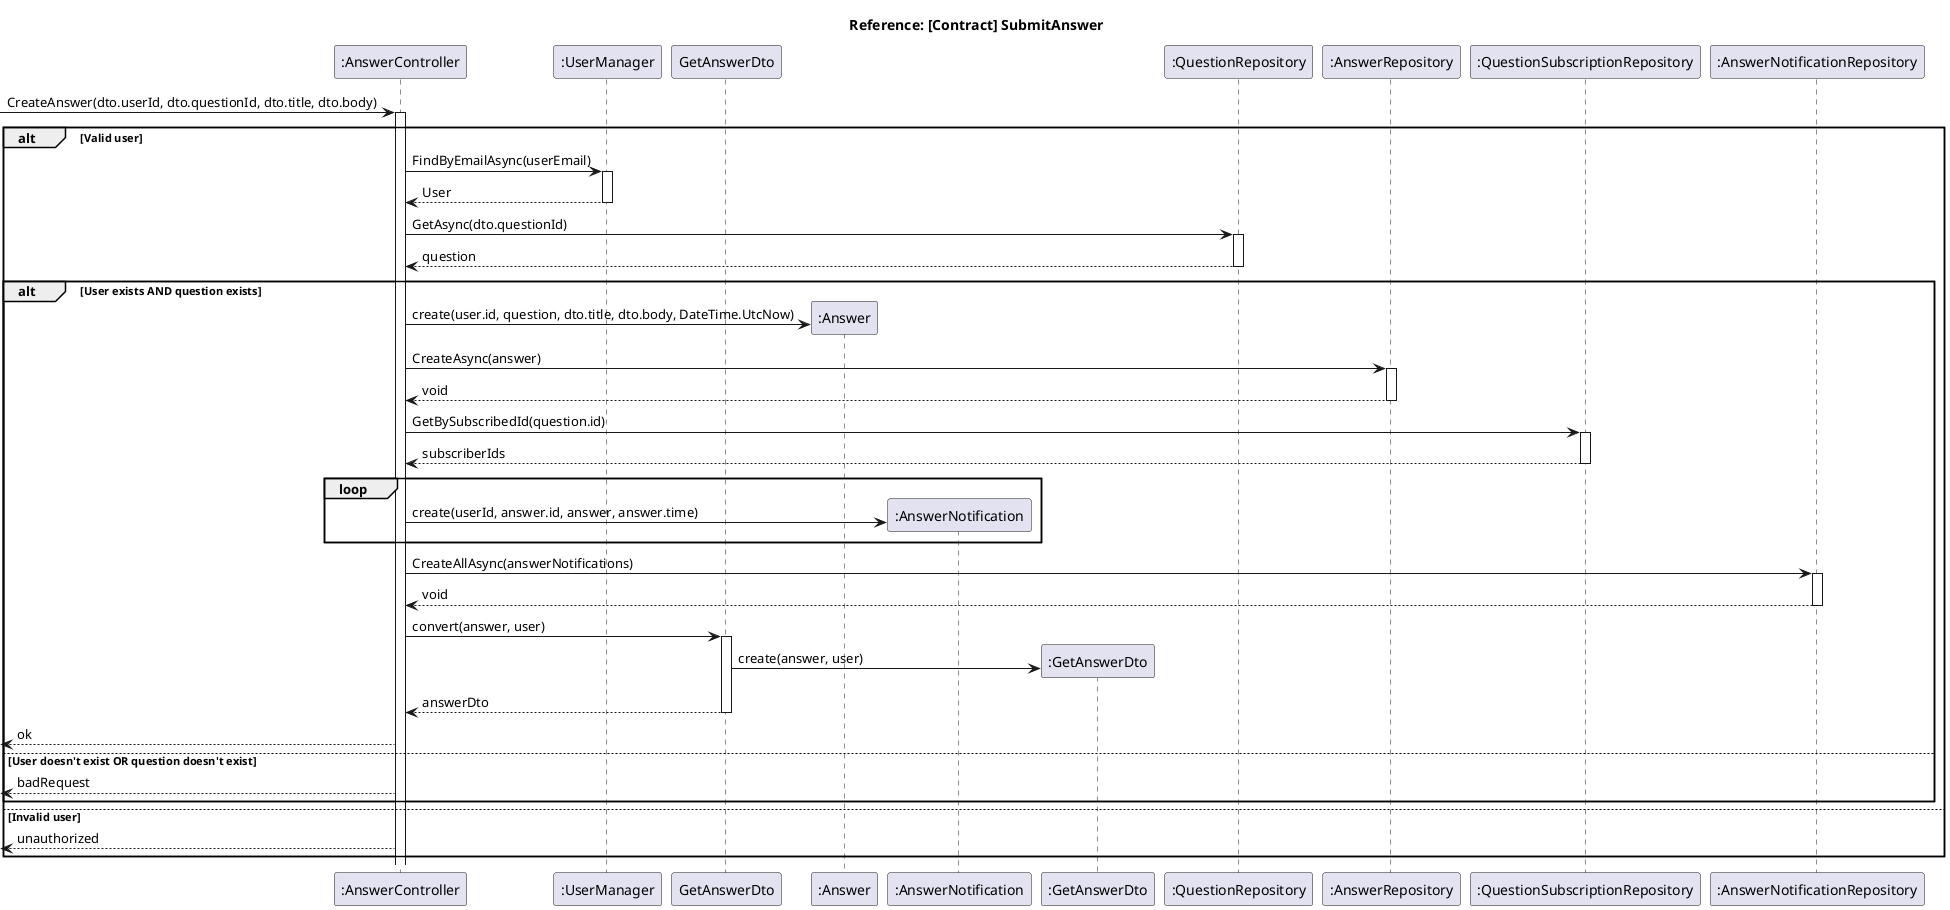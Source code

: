 @startuml Answer question

title Reference: [Contract] SubmitAnswer

participant ":AnswerController" as controller
participant ":UserManager" as userManager
participant GetAnswerDto
participant ":Answer" as answer
participant ":AnswerNotification" as answerNotification
participant ":GetAnswerDto" as getAnswerDto
participant ":QuestionRepository" as questionRepository
participant ":AnswerRepository" as repository
participant ":QuestionSubscriptionRepository" as subscriptionRepository
participant ":AnswerNotificationRepository" as notificationRepository

-> controller: CreateAnswer(dto.userId, dto.questionId, dto.title, dto.body)
activate controller

alt Valid user
    controller -> userManager: FindByEmailAsync(userEmail)
    activate userManager
    controller <-- userManager: User
    ' TO-ASK: User|null of gewoon User?
    deactivate userManager

    controller -> questionRepository: GetAsync(dto.questionId)
    activate questionRepository
    questionRepository --> controller : question
    deactivate questionRepository

    alt User exists AND question exists
        controller -> answer **: create(user.id, question, dto.title, dto.body, DateTime.UtcNow)
        
        controller -> repository: CreateAsync(answer)
        activate repository
        repository --> controller: void
        deactivate repository

        controller -> subscriptionRepository: GetBySubscribedId(question.id)
        activate subscriptionRepository
        subscriptionRepository --> controller: subscriberIds
        deactivate subscriptionRepository

        loop
            controller -> answerNotification **: create(userId, answer.id, answer, answer.time)
        end

        controller -> notificationRepository: CreateAllAsync(answerNotifications)
        activate notificationRepository
        notificationRepository --> controller: void
        deactivate notificationRepository

        controller -> GetAnswerDto: convert(answer, user)
        activate GetAnswerDto
        GetAnswerDto -> getAnswerDto ** : create(answer, user)
        GetAnswerDto --> controller: answerDto
        deactivate GetAnswerDto

        <-- controller: ok
    else User doesn't exist OR question doesn't exist
        <-- controller: badRequest
    end

else Invalid user
    <-- controller: unauthorized
end

activate controller

@enduml